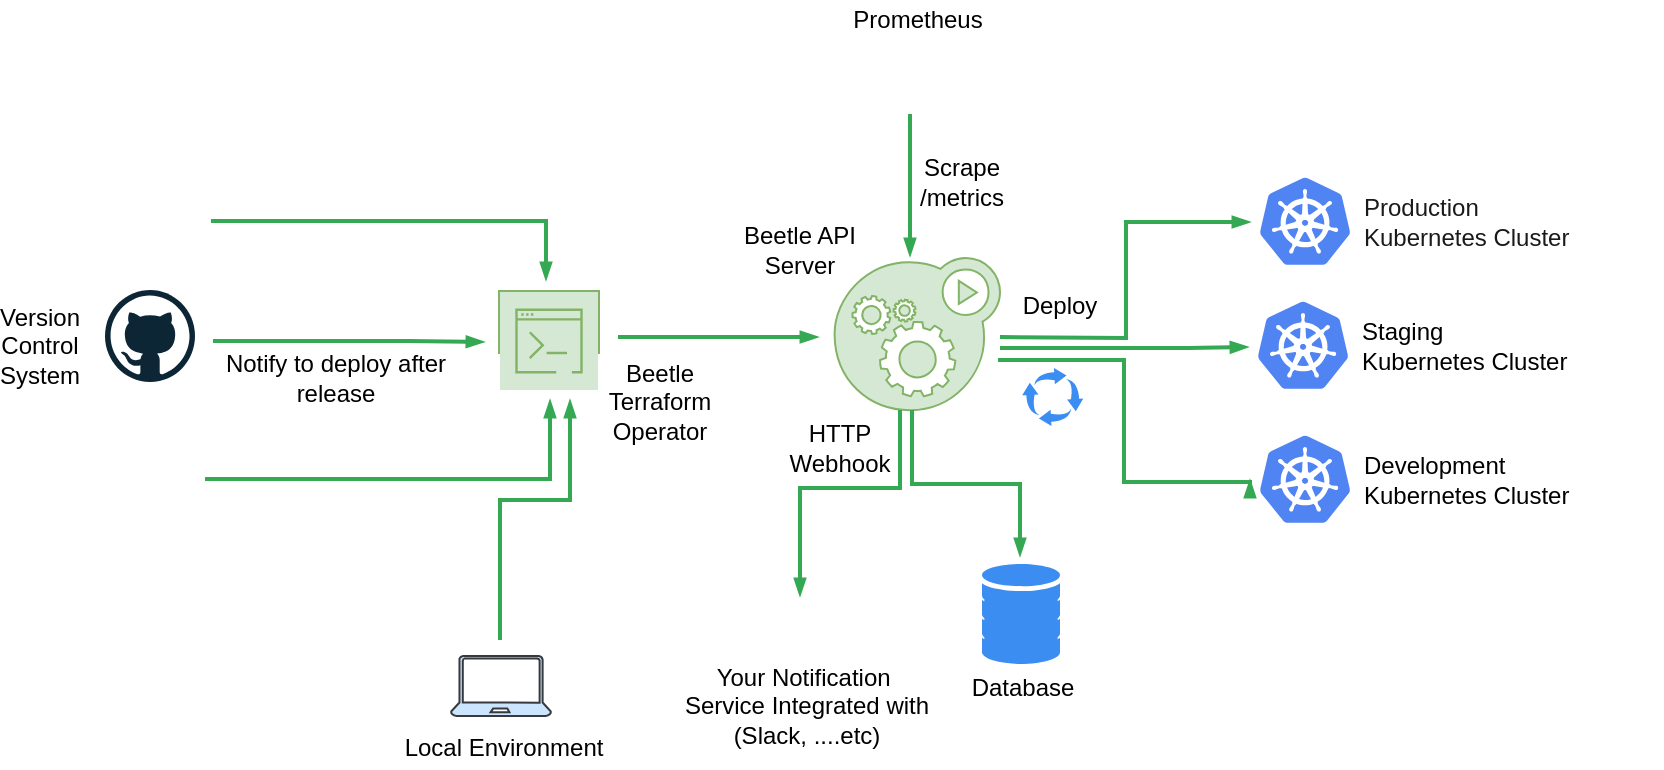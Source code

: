 <mxfile version="13.2.4" type="device"><diagram id="d1ab7348-05c3-a1e3-ca4d-12c340fd6b49" name="Page-1"><mxGraphModel dx="946" dy="597" grid="1" gridSize="10" guides="1" tooltips="1" connect="1" arrows="1" fold="1" page="1" pageScale="1" pageWidth="1169" pageHeight="827" background="#ffffff" math="0" shadow="0"><root><mxCell id="0"/><mxCell id="1" parent="0"/><mxCell id="8nSbS8ggI_Jema9zeWMo-166" style="edgeStyle=orthogonalEdgeStyle;rounded=0;orthogonalLoop=1;jettySize=auto;html=1;exitX=0.5;exitY=1;exitDx=0;exitDy=0;" parent="1" edge="1"><mxGeometry relative="1" as="geometry"><mxPoint x="835" y="290" as="sourcePoint"/><mxPoint x="835" y="290" as="targetPoint"/></mxGeometry></mxCell><mxCell id="8nSbS8ggI_Jema9zeWMo-167" style="edgeStyle=orthogonalEdgeStyle;rounded=0;orthogonalLoop=1;jettySize=auto;html=1;exitX=0.5;exitY=1;exitDx=0;exitDy=0;" parent="1" edge="1"><mxGeometry relative="1" as="geometry"><mxPoint x="835" y="290" as="sourcePoint"/><mxPoint x="835" y="290" as="targetPoint"/></mxGeometry></mxCell><mxCell id="8nSbS8ggI_Jema9zeWMo-173" value="" style="shape=mxgraph.gcp2.doubleRect;shadow=1;strokeWidth=1;fillColor=none;fontColor=#000000;verticalAlign=middle;strokeColor=none;" parent="1" vertex="1"><mxGeometry x="755" y="261" width="200" height="60" as="geometry"/></mxCell><mxCell id="8nSbS8ggI_Jema9zeWMo-174" value="&lt;font color=&quot;#1a1a1a&quot;&gt;Production &lt;br&gt;Kubernetes Cluster&lt;/font&gt;" style="dashed=0;connectable=0;html=1;fillColor=#5184F3;strokeColor=none;shape=mxgraph.gcp2.kubernetes_logo;part=1;labelPosition=right;verticalLabelPosition=middle;align=left;verticalAlign=middle;spacingLeft=5;fontColor=#999999;fontSize=12;" parent="8nSbS8ggI_Jema9zeWMo-173" vertex="1"><mxGeometry width="45" height="43.65" relative="1" as="geometry"><mxPoint x="5" y="7.675" as="offset"/></mxGeometry></mxCell><mxCell id="8nSbS8ggI_Jema9zeWMo-175" value="" style="shape=mxgraph.gcp2.doubleRect;shadow=1;strokeWidth=1;fillColor=none;fontColor=#000000;verticalAlign=middle;strokeColor=none;" parent="1" vertex="1"><mxGeometry x="755" y="390" width="200" height="60" as="geometry"/></mxCell><mxCell id="8nSbS8ggI_Jema9zeWMo-176" value="&lt;font color=&quot;#000000&quot;&gt;Development&amp;nbsp;&lt;br&gt;Kubernetes Cluster&lt;/font&gt;" style="dashed=0;connectable=0;html=1;fillColor=#5184F3;strokeColor=none;shape=mxgraph.gcp2.kubernetes_logo;part=1;labelPosition=right;verticalLabelPosition=middle;align=left;verticalAlign=middle;spacingLeft=5;fontColor=#999999;fontSize=12;" parent="8nSbS8ggI_Jema9zeWMo-175" vertex="1"><mxGeometry width="45" height="43.65" relative="1" as="geometry"><mxPoint x="5" y="7.675" as="offset"/></mxGeometry></mxCell><mxCell id="8nSbS8ggI_Jema9zeWMo-177" value="" style="shape=mxgraph.gcp2.doubleRect;shadow=1;strokeWidth=1;fillColor=none;fontColor=#000000;verticalAlign=middle;strokeColor=none;" parent="1" vertex="1"><mxGeometry x="754" y="323" width="200" height="60" as="geometry"/></mxCell><mxCell id="8nSbS8ggI_Jema9zeWMo-178" value="&lt;font color=&quot;#000000&quot;&gt;Staging&amp;nbsp;&lt;br&gt;Kubernetes Cluster&lt;/font&gt;" style="dashed=0;connectable=0;html=1;fillColor=#5184F3;strokeColor=none;shape=mxgraph.gcp2.kubernetes_logo;part=1;labelPosition=right;verticalLabelPosition=middle;align=left;verticalAlign=middle;spacingLeft=5;fontColor=#999999;fontSize=12;" parent="8nSbS8ggI_Jema9zeWMo-177" vertex="1"><mxGeometry width="45" height="43.65" relative="1" as="geometry"><mxPoint x="5" y="7.675" as="offset"/></mxGeometry></mxCell><mxCell id="8nSbS8ggI_Jema9zeWMo-182" value="" style="html=1;aspect=fixed;strokeColor=none;shadow=0;align=center;verticalAlign=top;fillColor=#3B8DF1;shape=mxgraph.gcp2.database_2" parent="1" vertex="1"><mxGeometry x="621.0" y="462" width="39" height="50" as="geometry"/></mxCell><mxCell id="8nSbS8ggI_Jema9zeWMo-183" value="" style="html=1;aspect=fixed;strokeColor=#82b366;shadow=0;align=center;verticalAlign=top;fillColor=#d5e8d4;shape=mxgraph.gcp2.gear_load;" parent="1" vertex="1"><mxGeometry x="547.3" y="309" width="82.7" height="76.08" as="geometry"/></mxCell><mxCell id="8nSbS8ggI_Jema9zeWMo-185" value="" style="dashed=0;outlineConnect=0;html=1;align=center;labelPosition=center;verticalLabelPosition=bottom;verticalAlign=top;shape=mxgraph.weblogos.github;fontColor=#000000;" parent="1" vertex="1"><mxGeometry x="182.5" y="325" width="45" height="46" as="geometry"/></mxCell><mxCell id="8nSbS8ggI_Jema9zeWMo-188" value="" style="shape=image;html=1;verticalAlign=top;verticalLabelPosition=bottom;labelBackgroundColor=#ffffff;imageAspect=0;aspect=fixed;image=https://cdn1.iconfinder.com/data/icons/brands-jolly/220/bitbucket-social-network-brand-logo-128.png;fontColor=#000000;" parent="1" vertex="1"><mxGeometry x="180" y="390" width="50" height="50" as="geometry"/></mxCell><mxCell id="8nSbS8ggI_Jema9zeWMo-190" value="" style="outlineConnect=0;strokeColor=#82b366;fillColor=#d5e8d4;dashed=0;verticalLabelPosition=middle;verticalAlign=bottom;align=center;html=1;whiteSpace=wrap;fontSize=10;fontStyle=1;spacing=3;shape=mxgraph.aws4.productIcon;prIcon=mxgraph.aws4.command_line_interface;" parent="1" vertex="1"><mxGeometry x="379" y="325" width="51" height="32" as="geometry"/></mxCell><mxCell id="8nSbS8ggI_Jema9zeWMo-194" value="" style="edgeStyle=orthogonalEdgeStyle;fontSize=12;html=1;endArrow=blockThin;endFill=1;rounded=0;strokeWidth=2;endSize=4;startSize=4;strokeColor=#34A853;dashed=0;entryX=0;entryY=0.5;entryDx=0;entryDy=0;" parent="1" target="8nSbS8ggI_Jema9zeWMo-173" edge="1"><mxGeometry width="100" relative="1" as="geometry"><mxPoint x="630" y="348.54" as="sourcePoint"/><mxPoint x="730" y="348.54" as="targetPoint"/></mxGeometry></mxCell><mxCell id="8nSbS8ggI_Jema9zeWMo-195" value="" style="edgeStyle=orthogonalEdgeStyle;fontSize=12;html=1;endArrow=blockThin;endFill=1;rounded=0;strokeWidth=2;endSize=4;startSize=4;strokeColor=#34A853;dashed=0;entryX=0;entryY=0.5;entryDx=0;entryDy=0;" parent="1" target="8nSbS8ggI_Jema9zeWMo-175" edge="1"><mxGeometry width="100" relative="1" as="geometry"><mxPoint x="629" y="360" as="sourcePoint"/><mxPoint x="754" y="300" as="targetPoint"/><Array as="points"><mxPoint x="692" y="360"/><mxPoint x="692" y="421"/></Array></mxGeometry></mxCell><mxCell id="8nSbS8ggI_Jema9zeWMo-196" value="" style="edgeStyle=orthogonalEdgeStyle;fontSize=12;html=1;endArrow=blockThin;endFill=1;rounded=0;strokeWidth=2;endSize=4;startSize=4;strokeColor=#34A853;dashed=0;" parent="1" edge="1"><mxGeometry width="100" relative="1" as="geometry"><mxPoint x="630" y="354" as="sourcePoint"/><mxPoint x="754" y="353.54" as="targetPoint"/><Array as="points"><mxPoint x="724" y="353.54"/><mxPoint x="724" y="353.54"/></Array></mxGeometry></mxCell><mxCell id="8nSbS8ggI_Jema9zeWMo-197" value="" style="edgeStyle=orthogonalEdgeStyle;fontSize=12;html=1;endArrow=blockThin;endFill=1;rounded=0;strokeWidth=2;endSize=4;startSize=4;strokeColor=#34A853;dashed=0;exitX=0.468;exitY=0.999;exitDx=0;exitDy=0;exitPerimeter=0;" parent="1" source="8nSbS8ggI_Jema9zeWMo-183" edge="1"><mxGeometry width="100" relative="1" as="geometry"><mxPoint x="640" y="398" as="sourcePoint"/><mxPoint x="640" y="458" as="targetPoint"/><Array as="points"><mxPoint x="586" y="422"/><mxPoint x="640" y="422"/></Array></mxGeometry></mxCell><mxCell id="8nSbS8ggI_Jema9zeWMo-198" value="" style="edgeStyle=orthogonalEdgeStyle;fontSize=12;html=1;endArrow=blockThin;endFill=1;rounded=0;strokeWidth=2;endSize=4;startSize=4;strokeColor=#34A853;dashed=0;" parent="1" edge="1"><mxGeometry width="100" relative="1" as="geometry"><mxPoint x="439" y="348.54" as="sourcePoint"/><mxPoint x="539" y="348.54" as="targetPoint"/></mxGeometry></mxCell><mxCell id="8nSbS8ggI_Jema9zeWMo-199" value="" style="shape=image;html=1;verticalAlign=top;verticalLabelPosition=bottom;labelBackgroundColor=#ffffff;imageAspect=0;aspect=fixed;image=https://cdn4.iconfinder.com/data/icons/logos-and-brands/512/144_Gitlab_logo_logos-128.png;fontColor=#000000;" parent="1" vertex="1"><mxGeometry x="182.5" y="261" width="50" height="50" as="geometry"/></mxCell><mxCell id="8nSbS8ggI_Jema9zeWMo-200" value="" style="edgeStyle=orthogonalEdgeStyle;fontSize=12;html=1;endArrow=blockThin;endFill=1;rounded=0;strokeWidth=2;endSize=4;startSize=4;strokeColor=#34A853;dashed=0;" parent="1" edge="1"><mxGeometry width="100" relative="1" as="geometry"><mxPoint x="236.5" y="350.5" as="sourcePoint"/><mxPoint x="372" y="351" as="targetPoint"/><Array as="points"><mxPoint x="334" y="351"/><mxPoint x="334" y="351"/></Array></mxGeometry></mxCell><mxCell id="8nSbS8ggI_Jema9zeWMo-201" value="" style="edgeStyle=orthogonalEdgeStyle;fontSize=12;html=1;endArrow=blockThin;endFill=1;rounded=0;strokeWidth=2;endSize=4;startSize=4;strokeColor=#34A853;dashed=0;" parent="1" edge="1"><mxGeometry width="100" relative="1" as="geometry"><mxPoint x="232.5" y="419.5" as="sourcePoint"/><mxPoint x="405" y="380" as="targetPoint"/><Array as="points"><mxPoint x="405" y="420"/></Array></mxGeometry></mxCell><mxCell id="8nSbS8ggI_Jema9zeWMo-202" value="" style="edgeStyle=orthogonalEdgeStyle;fontSize=12;html=1;endArrow=blockThin;endFill=1;rounded=0;strokeWidth=2;endSize=4;startSize=4;strokeColor=#34A853;dashed=0;" parent="1" edge="1"><mxGeometry width="100" relative="1" as="geometry"><mxPoint x="235.5" y="290.5" as="sourcePoint"/><mxPoint x="403" y="320" as="targetPoint"/><Array as="points"><mxPoint x="403" y="291"/></Array></mxGeometry></mxCell><mxCell id="8nSbS8ggI_Jema9zeWMo-205" value="Database" style="text;html=1;strokeColor=none;fillColor=none;align=center;verticalAlign=middle;whiteSpace=wrap;rounded=0;fontColor=#000000;" parent="1" vertex="1"><mxGeometry x="625.82" y="519" width="31.35" height="10" as="geometry"/></mxCell><mxCell id="8nSbS8ggI_Jema9zeWMo-206" value="Beetle API Server" style="text;html=1;strokeColor=none;fillColor=none;align=center;verticalAlign=middle;whiteSpace=wrap;rounded=0;fontColor=#000000;fontStyle=0" parent="1" vertex="1"><mxGeometry x="493.94" y="289" width="72.11" height="32" as="geometry"/></mxCell><mxCell id="8nSbS8ggI_Jema9zeWMo-207" value="Beetle Terraform Operator" style="text;html=1;strokeColor=none;fillColor=none;align=center;verticalAlign=middle;whiteSpace=wrap;rounded=0;fontColor=#000000;" parent="1" vertex="1"><mxGeometry x="430" y="363" width="60" height="35" as="geometry"/></mxCell><mxCell id="8nSbS8ggI_Jema9zeWMo-208" value="Version Control System" style="text;html=1;strokeColor=none;fillColor=none;align=center;verticalAlign=middle;whiteSpace=wrap;rounded=0;fontColor=#000000;" parent="1" vertex="1"><mxGeometry x="130" y="343" width="40" height="20" as="geometry"/></mxCell><mxCell id="8nSbS8ggI_Jema9zeWMo-210" value="Notify to deploy after release" style="text;html=1;strokeColor=none;fillColor=none;align=center;verticalAlign=middle;whiteSpace=wrap;rounded=0;fontColor=#000000;" parent="1" vertex="1"><mxGeometry x="240" y="359" width="115.5" height="20" as="geometry"/></mxCell><mxCell id="8nSbS8ggI_Jema9zeWMo-215" value="Deploy" style="text;html=1;strokeColor=none;fillColor=none;align=center;verticalAlign=middle;whiteSpace=wrap;rounded=0;shadow=0;fontColor=#000000;" parent="1" vertex="1"><mxGeometry x="640" y="323" width="40" height="20" as="geometry"/></mxCell><mxCell id="8nSbS8ggI_Jema9zeWMo-217" value="" style="verticalLabelPosition=bottom;html=1;verticalAlign=top;align=center;shape=mxgraph.azure.laptop;pointerEvents=1;shadow=0;fillColor=#cce5ff;strokeColor=#36393d;" parent="1" vertex="1"><mxGeometry x="355.5" y="508" width="50" height="30" as="geometry"/></mxCell><mxCell id="8nSbS8ggI_Jema9zeWMo-218" value="" style="edgeStyle=orthogonalEdgeStyle;fontSize=12;html=1;endArrow=blockThin;endFill=1;rounded=0;strokeWidth=2;endSize=4;startSize=4;strokeColor=#34A853;dashed=0;" parent="1" edge="1"><mxGeometry width="100" relative="1" as="geometry"><mxPoint x="380" y="500" as="sourcePoint"/><mxPoint x="415" y="380" as="targetPoint"/><Array as="points"><mxPoint x="415" y="430"/></Array></mxGeometry></mxCell><mxCell id="8nSbS8ggI_Jema9zeWMo-219" value="Local&amp;nbsp;Environment" style="text;html=1;strokeColor=none;fillColor=none;align=center;verticalAlign=middle;whiteSpace=wrap;rounded=0;shadow=0;fontColor=#000000;" parent="1" vertex="1"><mxGeometry x="361.5" y="544" width="40" height="20" as="geometry"/></mxCell><mxCell id="8nSbS8ggI_Jema9zeWMo-220" value="" style="html=1;aspect=fixed;strokeColor=none;shadow=0;align=center;verticalAlign=top;fillColor=#3B8DF1;shape=mxgraph.gcp2.arrows_system;fontColor=#000000;" parent="1" vertex="1"><mxGeometry x="641.11" y="364" width="30.53" height="29" as="geometry"/></mxCell><mxCell id="OsBLHMVKIjByMZ_NQ2fX-2" value="" style="edgeStyle=orthogonalEdgeStyle;fontSize=12;html=1;endArrow=blockThin;endFill=1;rounded=0;strokeWidth=2;endSize=4;startSize=4;strokeColor=#34A853;dashed=0;exitX=0.383;exitY=0.933;exitDx=0;exitDy=0;exitPerimeter=0;entryX=0.5;entryY=0;entryDx=0;entryDy=0;" parent="1" edge="1"><mxGeometry width="100" relative="1" as="geometry"><mxPoint x="578.974" y="385.983" as="sourcePoint"/><mxPoint x="530" y="478" as="targetPoint"/><Array as="points"><mxPoint x="580" y="386"/><mxPoint x="580" y="424"/><mxPoint x="530" y="424"/></Array></mxGeometry></mxCell><mxCell id="OsBLHMVKIjByMZ_NQ2fX-6" value="" style="shape=image;html=1;verticalAlign=top;verticalLabelPosition=bottom;labelBackgroundColor=#ffffff;imageAspect=0;aspect=fixed;image=https://cdn4.iconfinder.com/data/icons/basic-ui-2-line/32/bell-dot-notification-notify-ring-128.png" parent="1" vertex="1"><mxGeometry x="515" y="480" width="30" height="30" as="geometry"/></mxCell><mxCell id="OsBLHMVKIjByMZ_NQ2fX-8" value="Your Notification&amp;nbsp;&lt;br&gt;Service Integrated with (Slack, ....etc)" style="text;html=1;strokeColor=none;fillColor=none;align=center;verticalAlign=middle;whiteSpace=wrap;rounded=0;fontColor=#000000;" parent="1" vertex="1"><mxGeometry x="456.65" y="528" width="152.7" height="10" as="geometry"/></mxCell><mxCell id="OsBLHMVKIjByMZ_NQ2fX-12" value="HTTP Webhook" style="text;html=1;strokeColor=none;fillColor=none;align=center;verticalAlign=middle;whiteSpace=wrap;rounded=0;" parent="1" vertex="1"><mxGeometry x="530" y="394" width="40" height="20" as="geometry"/></mxCell><mxCell id="LAl8ZhMDp9wcdaN-UKm8-1" value="" style="edgeStyle=orthogonalEdgeStyle;fontSize=12;html=1;endArrow=blockThin;endFill=1;rounded=0;strokeWidth=2;endSize=4;startSize=4;strokeColor=#34A853;dashed=0;" parent="1" edge="1"><mxGeometry width="100" relative="1" as="geometry"><mxPoint x="585" y="237" as="sourcePoint"/><mxPoint x="585" y="308" as="targetPoint"/><Array as="points"><mxPoint x="585" y="308"/></Array></mxGeometry></mxCell><mxCell id="LAl8ZhMDp9wcdaN-UKm8-2" value="" style="shape=image;html=1;verticalAlign=top;verticalLabelPosition=bottom;labelBackgroundColor=#ffffff;imageAspect=0;aspect=fixed;image=https://cdn4.iconfinder.com/data/icons/evil-icons-user-interface/64/statistics-128.png" parent="1" vertex="1"><mxGeometry x="562.35" y="195" width="44" height="44" as="geometry"/></mxCell><mxCell id="LAl8ZhMDp9wcdaN-UKm8-67" value="Prometheus" style="text;html=1;strokeColor=none;fillColor=none;align=center;verticalAlign=middle;whiteSpace=wrap;rounded=0;" parent="1" vertex="1"><mxGeometry x="569.35" y="180" width="40" height="20" as="geometry"/></mxCell><mxCell id="LAl8ZhMDp9wcdaN-UKm8-69" value="&lt;font&gt;Scrape /metrics&lt;/font&gt;" style="text;html=1;strokeColor=none;fillColor=none;align=center;verticalAlign=middle;whiteSpace=wrap;rounded=0;fontFamily=Helvetica;" parent="1" vertex="1"><mxGeometry x="591.35" y="261" width="40" height="20" as="geometry"/></mxCell></root></mxGraphModel></diagram></mxfile>